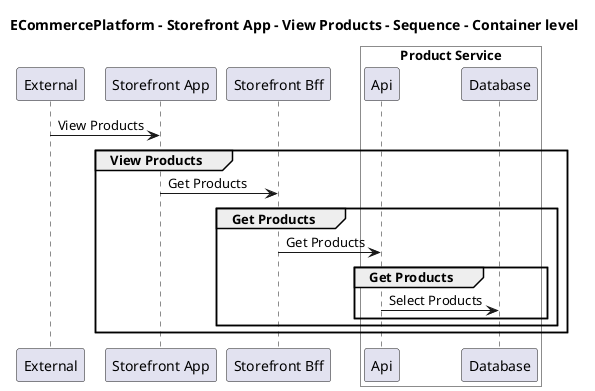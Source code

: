 @startuml

title ECommercePlatform - Storefront App - View Products - Sequence - Container level

participant "External" as C4InterFlow.SoftwareSystems.ExternalSystem
participant "Storefront App" as ECommercePlatform.SoftwareSystems.StorefrontApp
participant "Storefront Bff" as ECommercePlatform.SoftwareSystems.StorefrontBff

box "Product Service" #White
    participant "Api" as ECommercePlatform.SoftwareSystems.ProductService.Containers.Api
    participant "Database" as ECommercePlatform.SoftwareSystems.ProductService.Containers.Database
end box


C4InterFlow.SoftwareSystems.ExternalSystem -> ECommercePlatform.SoftwareSystems.StorefrontApp : View Products
group View Products
ECommercePlatform.SoftwareSystems.StorefrontApp -> ECommercePlatform.SoftwareSystems.StorefrontBff : Get Products
group Get Products
ECommercePlatform.SoftwareSystems.StorefrontBff -> ECommercePlatform.SoftwareSystems.ProductService.Containers.Api : Get Products
group Get Products
ECommercePlatform.SoftwareSystems.ProductService.Containers.Api -> ECommercePlatform.SoftwareSystems.ProductService.Containers.Database : Select Products
end
end
end


@enduml

